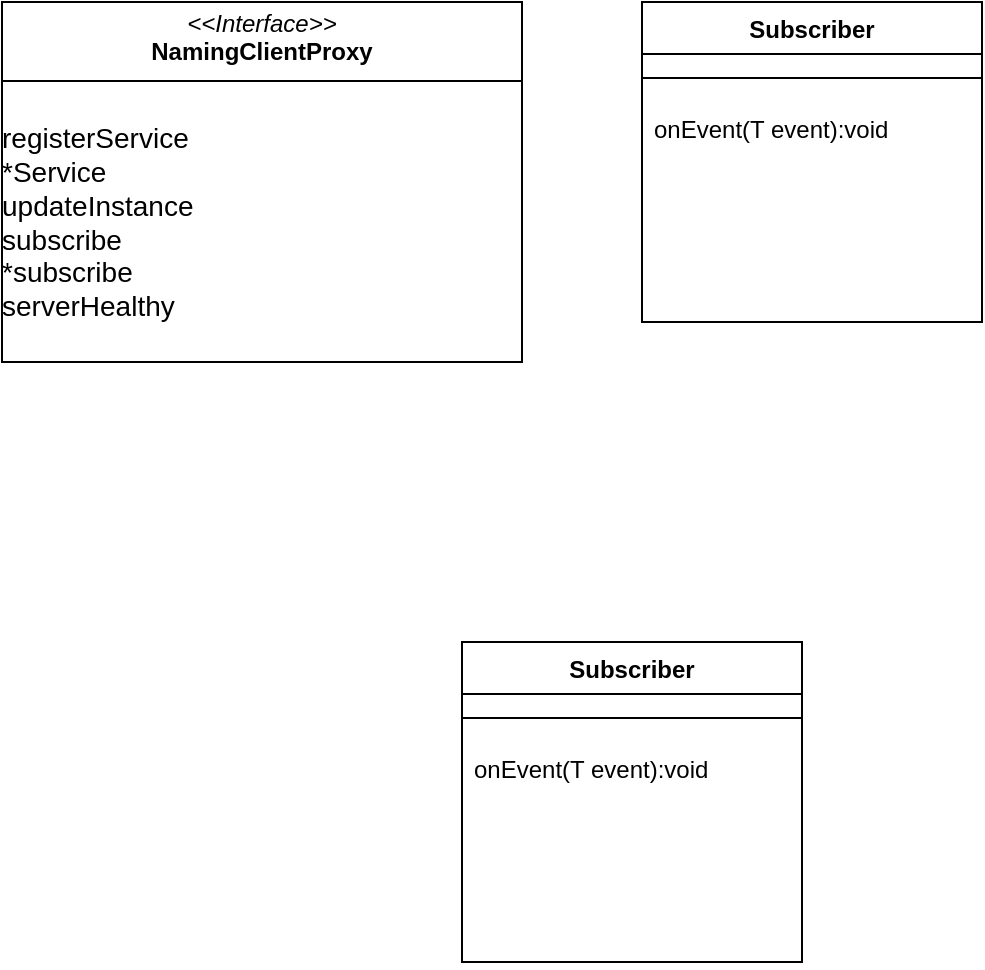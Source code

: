 <mxfile version="26.2.9">
  <diagram id="C5RBs43oDa-KdzZeNtuy" name="Page-1">
    <mxGraphModel dx="1556" dy="815" grid="1" gridSize="10" guides="1" tooltips="1" connect="1" arrows="1" fold="1" page="1" pageScale="1" pageWidth="827" pageHeight="1169" math="0" shadow="0">
      <root>
        <mxCell id="WIyWlLk6GJQsqaUBKTNV-0" />
        <mxCell id="WIyWlLk6GJQsqaUBKTNV-1" parent="WIyWlLk6GJQsqaUBKTNV-0" />
        <mxCell id="M6_s3MVcLvhANFtXxjL7-4" value="&lt;p style=&quot;margin:0px;margin-top:4px;text-align:center;&quot;&gt;&lt;i&gt;&amp;lt;&amp;lt;Interface&amp;gt;&amp;gt;&lt;/i&gt;&lt;br&gt;&lt;b&gt;NamingClientProxy&lt;/b&gt;&lt;/p&gt;&lt;hr size=&quot;1&quot; style=&quot;border-style:solid;&quot;&gt;&lt;p style=&quot;margin:0px;margin-left:4px;&quot;&gt;&lt;br&gt;&lt;/p&gt;&lt;font style=&quot;font-size: 14px;&quot;&gt;registerService&lt;/font&gt;&lt;div&gt;&lt;font style=&quot;font-size: 14px;&quot;&gt;*Service&lt;/font&gt;&lt;/div&gt;&lt;div&gt;&lt;font style=&quot;font-size: 14px;&quot;&gt;updateInstance&lt;/font&gt;&lt;/div&gt;&lt;div&gt;&lt;div&gt;&lt;font style=&quot;font-size: 14px;&quot;&gt;subscribe&lt;/font&gt;&lt;/div&gt;&lt;div&gt;&lt;font style=&quot;font-size: 14px;&quot;&gt;*subscribe&lt;/font&gt;&lt;/div&gt;&lt;div&gt;&lt;font style=&quot;font-size: 14px;&quot;&gt;serverHealthy&lt;/font&gt;&lt;/div&gt;&lt;/div&gt;&lt;div&gt;&lt;font style=&quot;font-size: 14px;&quot;&gt;&lt;br&gt;&lt;/font&gt;&lt;/div&gt;&lt;div&gt;&lt;font style=&quot;font-size: 14px;&quot;&gt;&lt;br&gt;&lt;/font&gt;&lt;/div&gt;&lt;div&gt;&lt;br&gt;&lt;/div&gt;" style="verticalAlign=top;align=left;overflow=fill;html=1;whiteSpace=wrap;" vertex="1" parent="WIyWlLk6GJQsqaUBKTNV-1">
          <mxGeometry x="150" y="60" width="260" height="180" as="geometry" />
        </mxCell>
        <mxCell id="M6_s3MVcLvhANFtXxjL7-6" value="&lt;b&gt;Subscriber&lt;/b&gt;" style="swimlane;fontStyle=1;align=center;verticalAlign=top;childLayout=stackLayout;horizontal=1;startSize=26;horizontalStack=0;resizeParent=1;resizeParentMax=0;resizeLast=0;collapsible=1;marginBottom=0;whiteSpace=wrap;html=1;" vertex="1" parent="WIyWlLk6GJQsqaUBKTNV-1">
          <mxGeometry x="470" y="60" width="170" height="160" as="geometry" />
        </mxCell>
        <mxCell id="M6_s3MVcLvhANFtXxjL7-8" value="" style="line;strokeWidth=1;fillColor=none;align=left;verticalAlign=middle;spacingTop=-1;spacingLeft=3;spacingRight=3;rotatable=0;labelPosition=right;points=[];portConstraint=eastwest;strokeColor=inherit;" vertex="1" parent="M6_s3MVcLvhANFtXxjL7-6">
          <mxGeometry y="26" width="170" height="24" as="geometry" />
        </mxCell>
        <mxCell id="M6_s3MVcLvhANFtXxjL7-9" value="onEvent(T event):void" style="text;strokeColor=none;fillColor=none;align=left;verticalAlign=top;spacingLeft=4;spacingRight=4;overflow=hidden;rotatable=0;points=[[0,0.5],[1,0.5]];portConstraint=eastwest;whiteSpace=wrap;html=1;" vertex="1" parent="M6_s3MVcLvhANFtXxjL7-6">
          <mxGeometry y="50" width="170" height="110" as="geometry" />
        </mxCell>
        <mxCell id="M6_s3MVcLvhANFtXxjL7-10" value="&lt;b&gt;Subscriber&lt;/b&gt;" style="swimlane;fontStyle=1;align=center;verticalAlign=top;childLayout=stackLayout;horizontal=1;startSize=26;horizontalStack=0;resizeParent=1;resizeParentMax=0;resizeLast=0;collapsible=1;marginBottom=0;whiteSpace=wrap;html=1;" vertex="1" parent="WIyWlLk6GJQsqaUBKTNV-1">
          <mxGeometry x="380" y="380" width="170" height="160" as="geometry" />
        </mxCell>
        <mxCell id="M6_s3MVcLvhANFtXxjL7-11" value="" style="line;strokeWidth=1;fillColor=none;align=left;verticalAlign=middle;spacingTop=-1;spacingLeft=3;spacingRight=3;rotatable=0;labelPosition=right;points=[];portConstraint=eastwest;strokeColor=inherit;" vertex="1" parent="M6_s3MVcLvhANFtXxjL7-10">
          <mxGeometry y="26" width="170" height="24" as="geometry" />
        </mxCell>
        <mxCell id="M6_s3MVcLvhANFtXxjL7-12" value="onEvent(T event):void" style="text;strokeColor=none;fillColor=none;align=left;verticalAlign=top;spacingLeft=4;spacingRight=4;overflow=hidden;rotatable=0;points=[[0,0.5],[1,0.5]];portConstraint=eastwest;whiteSpace=wrap;html=1;" vertex="1" parent="M6_s3MVcLvhANFtXxjL7-10">
          <mxGeometry y="50" width="170" height="110" as="geometry" />
        </mxCell>
      </root>
    </mxGraphModel>
  </diagram>
</mxfile>
